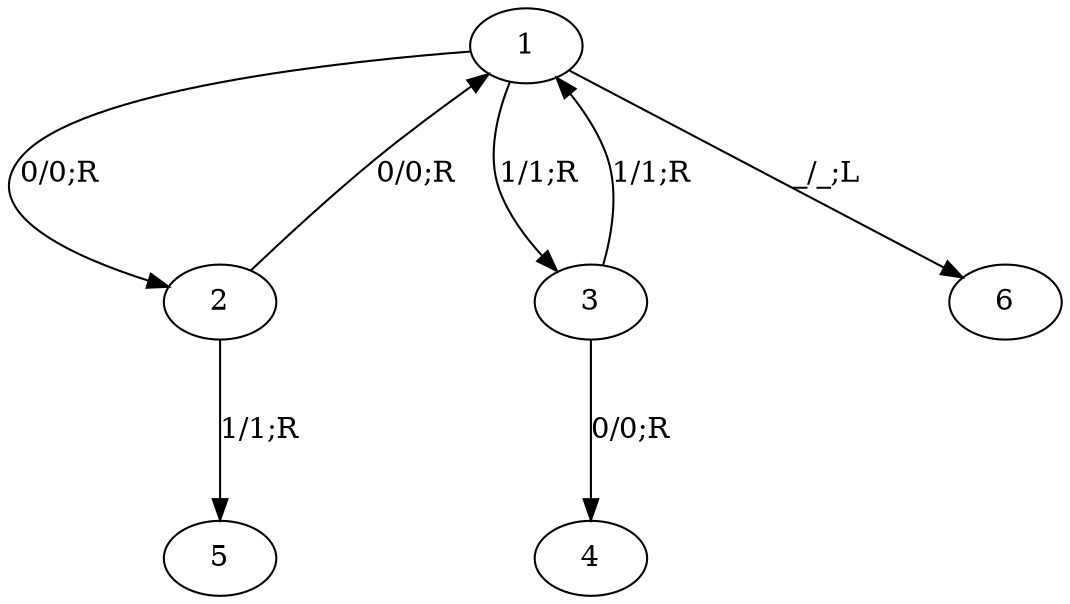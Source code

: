 digraph Comparator {
  nodesep = 1;
  ranksep = 1;
  1 -> 2 [label="0/0;R"];
  1 -> 3 [label="1/1;R"];
  1 -> 6 [label="_/_;L"];
  2 -> 1 [label="0/0;R"];
  2 -> 5 [label="1/1;R"];
  3 -> 4 [label="0/0;R"];
  3 -> 1 [label="1/1;R"];
}
